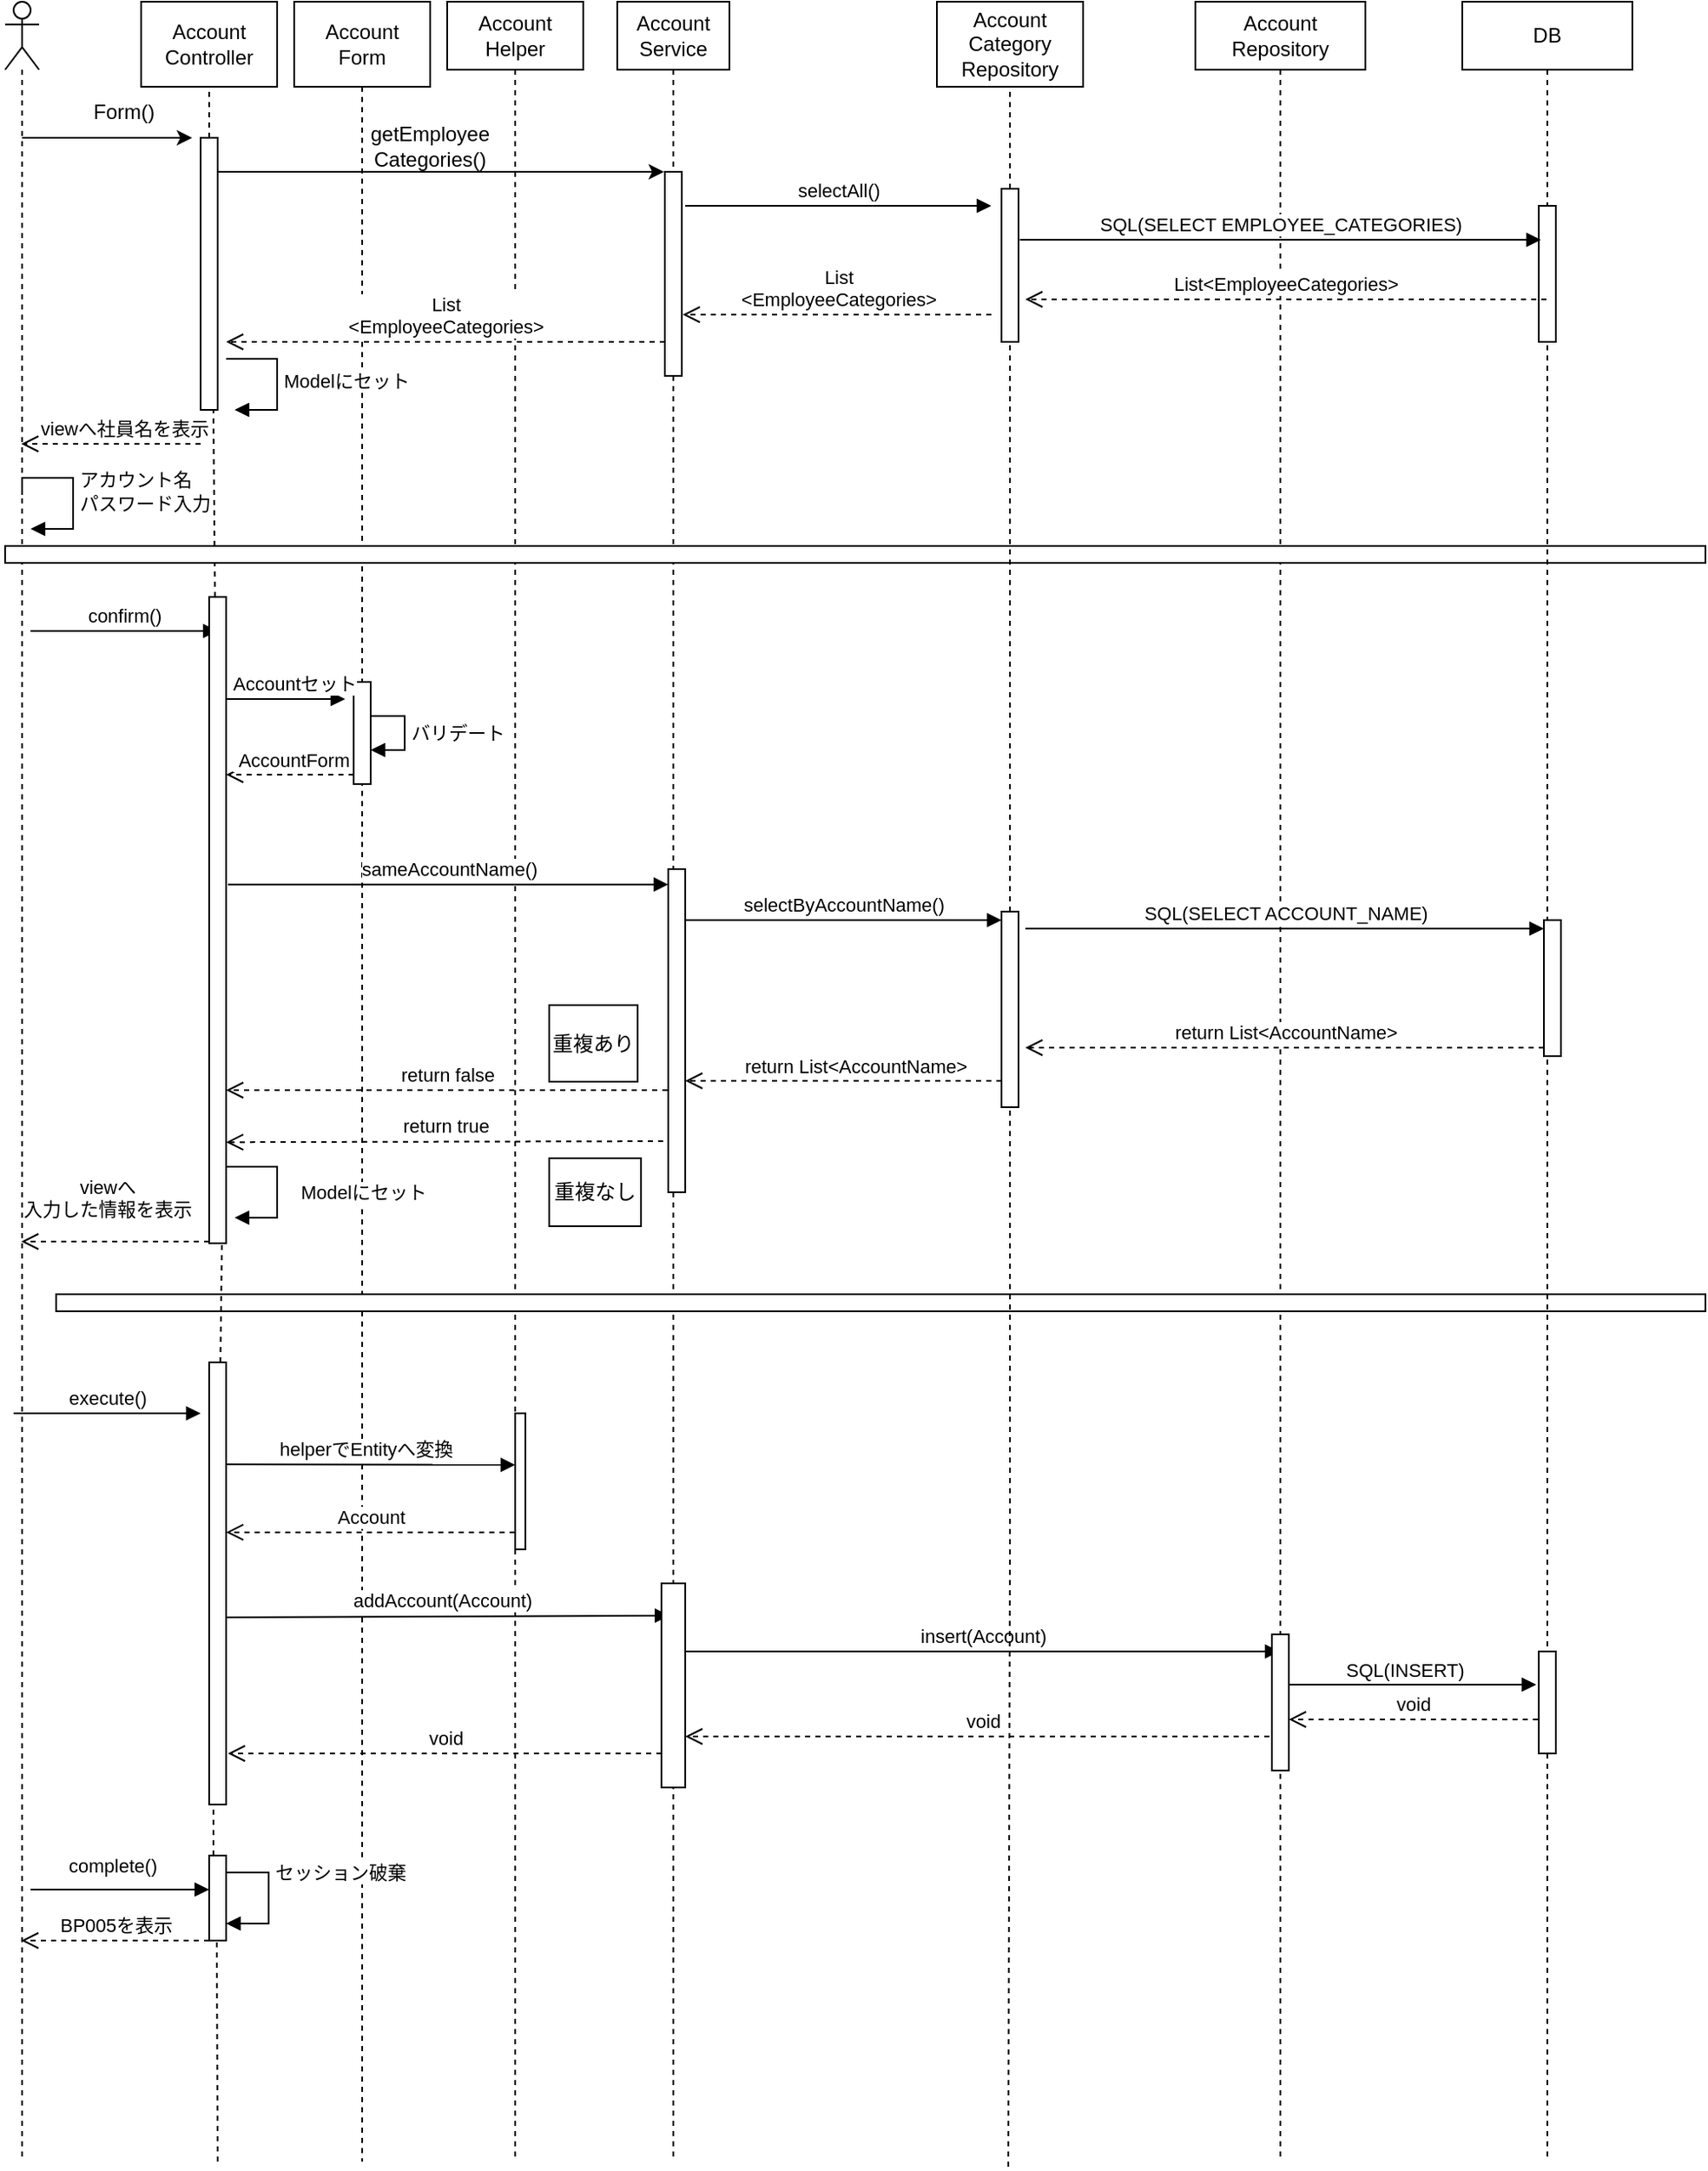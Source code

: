 <mxfile version="28.0.7">
  <diagram id="8Y_KLipHC2Sg12ouKVlJ" name="UC009 シーケンス図">
    <mxGraphModel dx="2072" dy="451" grid="1" gridSize="10" guides="1" tooltips="1" connect="1" arrows="1" fold="1" page="1" pageScale="1" pageWidth="827" pageHeight="1169" math="0" shadow="0">
      <root>
        <mxCell id="0" />
        <mxCell id="1" parent="0" />
        <mxCell id="s8Jeu8fIViUJOuyywlp3-1" value="Account&lt;br&gt;&lt;div&gt;Controller&lt;/div&gt;" style="rounded=0;whiteSpace=wrap;html=1;" parent="1" vertex="1">
          <mxGeometry x="50" y="50" width="80" height="50" as="geometry" />
        </mxCell>
        <mxCell id="s8Jeu8fIViUJOuyywlp3-4" value="Account&lt;br&gt;&lt;div&gt;Category&lt;/div&gt;&lt;div&gt;Repository&lt;/div&gt;" style="rounded=0;whiteSpace=wrap;html=1;" parent="1" vertex="1">
          <mxGeometry x="518" y="50" width="86" height="50" as="geometry" />
        </mxCell>
        <mxCell id="s8Jeu8fIViUJOuyywlp3-12" value="" style="endArrow=classic;html=1;rounded=0;" parent="1" source="s8Jeu8fIViUJOuyywlp3-32" edge="1">
          <mxGeometry width="50" height="50" relative="1" as="geometry">
            <mxPoint x="-10" y="130" as="sourcePoint" />
            <mxPoint x="80" y="130" as="targetPoint" />
          </mxGeometry>
        </mxCell>
        <mxCell id="s8Jeu8fIViUJOuyywlp3-13" value="" style="rounded=0;whiteSpace=wrap;html=1;" parent="1" vertex="1">
          <mxGeometry x="85" y="130" width="10" height="160" as="geometry" />
        </mxCell>
        <mxCell id="s8Jeu8fIViUJOuyywlp3-15" value="" style="endArrow=none;dashed=1;html=1;rounded=0;exitX=0.5;exitY=0;exitDx=0;exitDy=0;" parent="1" source="s8Jeu8fIViUJOuyywlp3-13" edge="1">
          <mxGeometry width="50" height="50" relative="1" as="geometry">
            <mxPoint x="90" y="210" as="sourcePoint" />
            <mxPoint x="90" y="100" as="targetPoint" />
          </mxGeometry>
        </mxCell>
        <mxCell id="s8Jeu8fIViUJOuyywlp3-16" value="" style="endArrow=none;dashed=1;html=1;rounded=0;entryX=0.75;entryY=1;entryDx=0;entryDy=0;" parent="1" source="s8Jeu8fIViUJOuyywlp3-80" target="s8Jeu8fIViUJOuyywlp3-13" edge="1">
          <mxGeometry width="50" height="50" relative="1" as="geometry">
            <mxPoint x="93" y="960" as="sourcePoint" />
            <mxPoint x="130" y="240" as="targetPoint" />
          </mxGeometry>
        </mxCell>
        <mxCell id="s8Jeu8fIViUJOuyywlp3-18" value="Form()" style="text;html=1;align=center;verticalAlign=middle;whiteSpace=wrap;rounded=0;" parent="1" vertex="1">
          <mxGeometry x="10" y="100" width="60" height="30" as="geometry" />
        </mxCell>
        <mxCell id="s8Jeu8fIViUJOuyywlp3-19" value="" style="endArrow=classic;html=1;rounded=0;" parent="1" edge="1">
          <mxGeometry width="50" height="50" relative="1" as="geometry">
            <mxPoint x="95" y="150" as="sourcePoint" />
            <mxPoint x="357.5" y="150" as="targetPoint" />
          </mxGeometry>
        </mxCell>
        <mxCell id="s8Jeu8fIViUJOuyywlp3-23" value="getEmployee&lt;div&gt;Categories()&lt;/div&gt;" style="text;html=1;align=center;verticalAlign=middle;whiteSpace=wrap;rounded=0;" parent="1" vertex="1">
          <mxGeometry x="190" y="120" width="60" height="30" as="geometry" />
        </mxCell>
        <mxCell id="s8Jeu8fIViUJOuyywlp3-24" value="" style="endArrow=none;dashed=1;html=1;rounded=0;entryX=0.5;entryY=1;entryDx=0;entryDy=0;" parent="1" source="s8Jeu8fIViUJOuyywlp3-72" target="s8Jeu8fIViUJOuyywlp3-4" edge="1">
          <mxGeometry width="50" height="50" relative="1" as="geometry">
            <mxPoint x="460" y="960" as="sourcePoint" />
            <mxPoint x="460" y="100" as="targetPoint" />
          </mxGeometry>
        </mxCell>
        <mxCell id="s8Jeu8fIViUJOuyywlp3-31" value="selectAll()" style="html=1;verticalAlign=bottom;endArrow=block;curved=0;rounded=0;" parent="1" edge="1">
          <mxGeometry width="80" relative="1" as="geometry">
            <mxPoint x="370" y="170" as="sourcePoint" />
            <mxPoint x="550" y="170" as="targetPoint" />
          </mxGeometry>
        </mxCell>
        <mxCell id="s8Jeu8fIViUJOuyywlp3-32" value="" style="shape=umlLifeline;perimeter=lifelinePerimeter;whiteSpace=wrap;html=1;container=1;dropTarget=0;collapsible=0;recursiveResize=0;outlineConnect=0;portConstraint=eastwest;newEdgeStyle={&quot;curved&quot;:0,&quot;rounded&quot;:0};participant=umlActor;" parent="1" vertex="1">
          <mxGeometry x="-30" y="50" width="20" height="1270" as="geometry" />
        </mxCell>
        <mxCell id="s8Jeu8fIViUJOuyywlp3-33" value="Account&lt;br&gt;&lt;div&gt;Form&lt;/div&gt;" style="shape=umlLifeline;perimeter=lifelinePerimeter;whiteSpace=wrap;html=1;container=1;dropTarget=0;collapsible=0;recursiveResize=0;outlineConnect=0;portConstraint=eastwest;newEdgeStyle={&quot;curved&quot;:0,&quot;rounded&quot;:0};size=50;" parent="1" vertex="1">
          <mxGeometry x="140" y="50" width="80" height="1270" as="geometry" />
        </mxCell>
        <mxCell id="s8Jeu8fIViUJOuyywlp3-83" value="" style="html=1;points=[[0,0,0,0,5],[0,1,0,0,-5],[1,0,0,0,5],[1,1,0,0,-5]];perimeter=orthogonalPerimeter;outlineConnect=0;targetShapes=umlLifeline;portConstraint=eastwest;newEdgeStyle={&quot;curved&quot;:0,&quot;rounded&quot;:0};" parent="s8Jeu8fIViUJOuyywlp3-33" vertex="1">
          <mxGeometry x="35" y="400" width="10" height="60" as="geometry" />
        </mxCell>
        <mxCell id="s8Jeu8fIViUJOuyywlp3-84" value="バリデート" style="html=1;align=left;spacingLeft=2;endArrow=block;rounded=0;edgeStyle=orthogonalEdgeStyle;curved=0;rounded=0;" parent="s8Jeu8fIViUJOuyywlp3-33" source="s8Jeu8fIViUJOuyywlp3-83" target="s8Jeu8fIViUJOuyywlp3-83" edge="1">
          <mxGeometry relative="1" as="geometry">
            <mxPoint x="35" y="380" as="sourcePoint" />
            <Array as="points" />
          </mxGeometry>
        </mxCell>
        <mxCell id="s8Jeu8fIViUJOuyywlp3-34" value="Account&lt;div&gt;Helper&lt;/div&gt;" style="shape=umlLifeline;perimeter=lifelinePerimeter;whiteSpace=wrap;html=1;container=1;dropTarget=0;collapsible=0;recursiveResize=0;outlineConnect=0;portConstraint=eastwest;newEdgeStyle={&quot;curved&quot;:0,&quot;rounded&quot;:0};" parent="1" vertex="1">
          <mxGeometry x="230" y="50" width="80" height="1270" as="geometry" />
        </mxCell>
        <mxCell id="s8Jeu8fIViUJOuyywlp3-35" value="Account&lt;br&gt;&lt;div&gt;Service&lt;/div&gt;" style="shape=umlLifeline;perimeter=lifelinePerimeter;whiteSpace=wrap;html=1;container=1;dropTarget=0;collapsible=0;recursiveResize=0;outlineConnect=0;portConstraint=eastwest;newEdgeStyle={&quot;curved&quot;:0,&quot;rounded&quot;:0};" parent="1" vertex="1">
          <mxGeometry x="330" y="50" width="66" height="1270" as="geometry" />
        </mxCell>
        <mxCell id="s8Jeu8fIViUJOuyywlp3-37" value="" style="html=1;points=[[0,0,0,0,5],[0,1,0,0,-5],[1,0,0,0,5],[1,1,0,0,-5]];perimeter=orthogonalPerimeter;outlineConnect=0;targetShapes=umlLifeline;portConstraint=eastwest;newEdgeStyle={&quot;curved&quot;:0,&quot;rounded&quot;:0};" parent="s8Jeu8fIViUJOuyywlp3-35" vertex="1">
          <mxGeometry x="28" y="100" width="10" height="120" as="geometry" />
        </mxCell>
        <mxCell id="ohODwQGD-HHK7KQ1DOJq-2" value="" style="html=1;points=[[0,0,0,0,5],[0,1,0,0,-5],[1,0,0,0,5],[1,1,0,0,-5]];perimeter=orthogonalPerimeter;outlineConnect=0;targetShapes=umlLifeline;portConstraint=eastwest;newEdgeStyle={&quot;curved&quot;:0,&quot;rounded&quot;:0};" parent="s8Jeu8fIViUJOuyywlp3-35" vertex="1">
          <mxGeometry x="30" y="510" width="10" height="190" as="geometry" />
        </mxCell>
        <mxCell id="s8Jeu8fIViUJOuyywlp3-36" value="Account&lt;br&gt;&lt;div&gt;Repository&lt;/div&gt;" style="shape=umlLifeline;perimeter=lifelinePerimeter;whiteSpace=wrap;html=1;container=1;dropTarget=0;collapsible=0;recursiveResize=0;outlineConnect=0;portConstraint=eastwest;newEdgeStyle={&quot;curved&quot;:0,&quot;rounded&quot;:0};" parent="1" vertex="1">
          <mxGeometry x="670" y="50" width="100" height="1270" as="geometry" />
        </mxCell>
        <mxCell id="s8Jeu8fIViUJOuyywlp3-39" value="confirm()" style="html=1;verticalAlign=bottom;endArrow=block;curved=0;rounded=0;" parent="1" edge="1">
          <mxGeometry relative="1" as="geometry">
            <mxPoint x="-15" y="420" as="sourcePoint" />
            <mxPoint x="95" y="420" as="targetPoint" />
          </mxGeometry>
        </mxCell>
        <mxCell id="s8Jeu8fIViUJOuyywlp3-43" value="Accountセット" style="html=1;verticalAlign=bottom;endArrow=block;curved=0;rounded=0;entryX=0;entryY=0;entryDx=0;entryDy=5;" parent="1" edge="1">
          <mxGeometry x="0.2" relative="1" as="geometry">
            <mxPoint x="95" y="460" as="sourcePoint" />
            <mxPoint x="170" y="460" as="targetPoint" />
            <mxPoint as="offset" />
          </mxGeometry>
        </mxCell>
        <mxCell id="s8Jeu8fIViUJOuyywlp3-49" value="Account" style="html=1;verticalAlign=bottom;endArrow=open;dashed=1;endSize=8;curved=0;rounded=0;entryX=1;entryY=0.346;entryDx=0;entryDy=0;entryPerimeter=0;" parent="1" edge="1">
          <mxGeometry x="0.003" relative="1" as="geometry">
            <mxPoint x="100" y="949.96" as="targetPoint" />
            <mxPoint x="269.75" y="950" as="sourcePoint" />
            <mxPoint as="offset" />
          </mxGeometry>
        </mxCell>
        <mxCell id="s8Jeu8fIViUJOuyywlp3-51" value="addAccount(Account)" style="html=1;verticalAlign=bottom;endArrow=block;curved=0;rounded=0;entryX=0.333;entryY=0.158;entryDx=0;entryDy=0;entryPerimeter=0;" parent="1" target="s8Jeu8fIViUJOuyywlp3-89" edge="1">
          <mxGeometry x="-0.002" width="80" relative="1" as="geometry">
            <mxPoint x="95" y="1000" as="sourcePoint" />
            <mxPoint x="350" y="1000" as="targetPoint" />
            <mxPoint as="offset" />
          </mxGeometry>
        </mxCell>
        <mxCell id="s8Jeu8fIViUJOuyywlp3-52" value="insert(Account)" style="html=1;verticalAlign=bottom;endArrow=block;curved=0;rounded=0;" parent="1" target="s8Jeu8fIViUJOuyywlp3-36" edge="1">
          <mxGeometry width="80" relative="1" as="geometry">
            <mxPoint x="370" y="1020" as="sourcePoint" />
            <mxPoint x="679.5" y="1020" as="targetPoint" />
          </mxGeometry>
        </mxCell>
        <mxCell id="s8Jeu8fIViUJOuyywlp3-54" value="complete()" style="html=1;verticalAlign=bottom;endArrow=block;curved=0;rounded=0;" parent="1" edge="1">
          <mxGeometry x="-0.091" y="5" relative="1" as="geometry">
            <mxPoint x="-15" y="1160" as="sourcePoint" />
            <mxPoint x="90" y="1160" as="targetPoint" />
            <mxPoint as="offset" />
          </mxGeometry>
        </mxCell>
        <mxCell id="s8Jeu8fIViUJOuyywlp3-56" value="List&lt;div&gt;&amp;lt;EmployeeCategories&amp;gt;&lt;/div&gt;" style="html=1;verticalAlign=bottom;endArrow=open;dashed=1;endSize=8;curved=0;rounded=0;" parent="1" edge="1">
          <mxGeometry x="-0.011" relative="1" as="geometry">
            <mxPoint x="550" y="234" as="sourcePoint" />
            <mxPoint x="368.5" y="234" as="targetPoint" />
            <mxPoint as="offset" />
          </mxGeometry>
        </mxCell>
        <mxCell id="s8Jeu8fIViUJOuyywlp3-57" value="List&lt;div&gt;&amp;lt;EmployeeCategories&amp;gt;&lt;/div&gt;" style="html=1;verticalAlign=bottom;endArrow=open;dashed=1;endSize=8;curved=0;rounded=0;" parent="1" source="s8Jeu8fIViUJOuyywlp3-37" edge="1">
          <mxGeometry relative="1" as="geometry">
            <mxPoint x="350" y="220" as="sourcePoint" />
            <mxPoint x="100" y="250" as="targetPoint" />
          </mxGeometry>
        </mxCell>
        <mxCell id="s8Jeu8fIViUJOuyywlp3-44" value="&amp;nbsp;AccountForm" style="html=1;verticalAlign=bottom;endArrow=open;dashed=1;endSize=8;curved=0;rounded=0;exitX=0;exitY=1;exitDx=0;exitDy=-5;" parent="1" edge="1">
          <mxGeometry relative="1" as="geometry">
            <mxPoint x="100" y="504.5" as="targetPoint" />
            <mxPoint x="175" y="504.5" as="sourcePoint" />
          </mxGeometry>
        </mxCell>
        <mxCell id="s8Jeu8fIViUJOuyywlp3-60" value="void" style="html=1;verticalAlign=bottom;endArrow=open;dashed=1;endSize=8;curved=0;rounded=0;" parent="1" source="s8Jeu8fIViUJOuyywlp3-36" edge="1">
          <mxGeometry relative="1" as="geometry">
            <mxPoint x="671.5" y="1070" as="sourcePoint" />
            <mxPoint x="370" y="1070" as="targetPoint" />
          </mxGeometry>
        </mxCell>
        <mxCell id="s8Jeu8fIViUJOuyywlp3-61" value="void" style="html=1;verticalAlign=bottom;endArrow=open;dashed=1;endSize=8;curved=0;rounded=0;" parent="1" edge="1">
          <mxGeometry relative="1" as="geometry">
            <mxPoint x="356" y="1080" as="sourcePoint" />
            <mxPoint x="101" y="1080" as="targetPoint" />
          </mxGeometry>
        </mxCell>
        <mxCell id="s8Jeu8fIViUJOuyywlp3-48" value="helperでEntityへ変換" style="html=1;verticalAlign=bottom;endArrow=block;curved=0;rounded=0;entryX=0;entryY=0.379;entryDx=0;entryDy=0;entryPerimeter=0;" parent="1" target="s8Jeu8fIViUJOuyywlp3-88" edge="1">
          <mxGeometry relative="1" as="geometry">
            <mxPoint x="95" y="910" as="sourcePoint" />
            <mxPoint x="260" y="910" as="targetPoint" />
          </mxGeometry>
        </mxCell>
        <mxCell id="s8Jeu8fIViUJOuyywlp3-62" value="viewへ社員名を表示" style="html=1;verticalAlign=bottom;endArrow=open;dashed=1;endSize=8;curved=0;rounded=0;" parent="1" edge="1">
          <mxGeometry x="-0.147" relative="1" as="geometry">
            <mxPoint x="85" y="310" as="sourcePoint" />
            <mxPoint x="-20.5" y="310" as="targetPoint" />
            <mxPoint as="offset" />
            <Array as="points" />
          </mxGeometry>
        </mxCell>
        <mxCell id="s8Jeu8fIViUJOuyywlp3-63" value="viewへ&lt;div&gt;入力した情報を表示&lt;/div&gt;" style="html=1;verticalAlign=bottom;endArrow=open;dashed=1;endSize=8;curved=0;rounded=0;" parent="1" edge="1">
          <mxGeometry x="0.086" y="-10" relative="1" as="geometry">
            <mxPoint x="90" y="779" as="sourcePoint" />
            <mxPoint x="-20.5" y="779" as="targetPoint" />
            <Array as="points">
              <mxPoint x="50" y="779" />
              <mxPoint x="40" y="779" />
            </Array>
            <mxPoint as="offset" />
          </mxGeometry>
        </mxCell>
        <mxCell id="s8Jeu8fIViUJOuyywlp3-64" value="BP005を表示" style="html=1;verticalAlign=bottom;endArrow=open;dashed=1;endSize=8;curved=0;rounded=0;" parent="1" edge="1">
          <mxGeometry relative="1" as="geometry">
            <mxPoint x="90" y="1190" as="sourcePoint" />
            <mxPoint x="-20.5" y="1190" as="targetPoint" />
            <mxPoint as="offset" />
          </mxGeometry>
        </mxCell>
        <mxCell id="s8Jeu8fIViUJOuyywlp3-65" value="" style="rounded=0;whiteSpace=wrap;html=1;" parent="1" vertex="1">
          <mxGeometry x="-30" y="370" width="1000" height="10" as="geometry" />
        </mxCell>
        <mxCell id="s8Jeu8fIViUJOuyywlp3-66" value="" style="rounded=0;whiteSpace=wrap;html=1;" parent="1" vertex="1">
          <mxGeometry y="810" width="970" height="10" as="geometry" />
        </mxCell>
        <mxCell id="s8Jeu8fIViUJOuyywlp3-67" value="execute()" style="html=1;verticalAlign=bottom;endArrow=block;curved=0;rounded=0;" parent="1" edge="1">
          <mxGeometry width="80" relative="1" as="geometry">
            <mxPoint x="-25" y="880" as="sourcePoint" />
            <mxPoint x="85" y="880" as="targetPoint" />
          </mxGeometry>
        </mxCell>
        <mxCell id="s8Jeu8fIViUJOuyywlp3-68" value="DB" style="shape=umlLifeline;perimeter=lifelinePerimeter;whiteSpace=wrap;html=1;container=1;dropTarget=0;collapsible=0;recursiveResize=0;outlineConnect=0;portConstraint=eastwest;newEdgeStyle={&quot;curved&quot;:0,&quot;rounded&quot;:0};" parent="1" vertex="1">
          <mxGeometry x="827" y="50" width="100" height="1270" as="geometry" />
        </mxCell>
        <mxCell id="s8Jeu8fIViUJOuyywlp3-69" value="" style="html=1;points=[[0,0,0,0,5],[0,1,0,0,-5],[1,0,0,0,5],[1,1,0,0,-5]];perimeter=orthogonalPerimeter;outlineConnect=0;targetShapes=umlLifeline;portConstraint=eastwest;newEdgeStyle={&quot;curved&quot;:0,&quot;rounded&quot;:0};" parent="s8Jeu8fIViUJOuyywlp3-68" vertex="1">
          <mxGeometry x="45" y="120" width="10" height="80" as="geometry" />
        </mxCell>
        <mxCell id="s8Jeu8fIViUJOuyywlp3-98" value="" style="html=1;points=[[0,0,0,0,5],[0,1,0,0,-5],[1,0,0,0,5],[1,1,0,0,-5]];perimeter=orthogonalPerimeter;outlineConnect=0;targetShapes=umlLifeline;portConstraint=eastwest;newEdgeStyle={&quot;curved&quot;:0,&quot;rounded&quot;:0};" parent="s8Jeu8fIViUJOuyywlp3-68" vertex="1">
          <mxGeometry x="45" y="970" width="10" height="60" as="geometry" />
        </mxCell>
        <mxCell id="__CR3NvaxdOB2-iodrJ0-1" value="" style="html=1;points=[[0,0,0,0,5],[0,1,0,0,-5],[1,0,0,0,5],[1,1,0,0,-5]];perimeter=orthogonalPerimeter;outlineConnect=0;targetShapes=umlLifeline;portConstraint=eastwest;newEdgeStyle={&quot;curved&quot;:0,&quot;rounded&quot;:0};" parent="s8Jeu8fIViUJOuyywlp3-68" vertex="1">
          <mxGeometry x="48" y="540" width="10" height="80" as="geometry" />
        </mxCell>
        <mxCell id="__CR3NvaxdOB2-iodrJ0-2" value="SQL(SELECT ACCOUNT_NAME)" style="html=1;verticalAlign=bottom;endArrow=block;curved=0;rounded=0;entryX=0;entryY=0;entryDx=0;entryDy=5;" parent="s8Jeu8fIViUJOuyywlp3-68" target="__CR3NvaxdOB2-iodrJ0-1" edge="1">
          <mxGeometry relative="1" as="geometry">
            <mxPoint x="-257" y="545" as="sourcePoint" />
            <Array as="points">
              <mxPoint x="-187" y="545" />
            </Array>
          </mxGeometry>
        </mxCell>
        <mxCell id="s8Jeu8fIViUJOuyywlp3-73" value="" style="endArrow=none;dashed=1;html=1;rounded=0;" parent="1" target="s8Jeu8fIViUJOuyywlp3-72" edge="1">
          <mxGeometry width="50" height="50" relative="1" as="geometry">
            <mxPoint x="560" y="1323" as="sourcePoint" />
            <mxPoint x="460" y="100" as="targetPoint" />
            <Array as="points">
              <mxPoint x="561" y="950" />
            </Array>
          </mxGeometry>
        </mxCell>
        <mxCell id="s8Jeu8fIViUJOuyywlp3-72" value="" style="rounded=0;whiteSpace=wrap;html=1;" parent="1" vertex="1">
          <mxGeometry x="556" y="160" width="10" height="90" as="geometry" />
        </mxCell>
        <mxCell id="s8Jeu8fIViUJOuyywlp3-71" value="List&amp;lt;EmployeeCategories&amp;gt;" style="html=1;verticalAlign=bottom;endArrow=open;dashed=1;endSize=8;curved=0;rounded=0;" parent="1" source="s8Jeu8fIViUJOuyywlp3-68" edge="1">
          <mxGeometry relative="1" as="geometry">
            <mxPoint x="570" y="225" as="targetPoint" />
          </mxGeometry>
        </mxCell>
        <mxCell id="s8Jeu8fIViUJOuyywlp3-77" value="Modelにセット" style="html=1;align=left;spacingLeft=2;endArrow=block;rounded=0;edgeStyle=orthogonalEdgeStyle;curved=0;rounded=0;" parent="1" edge="1">
          <mxGeometry relative="1" as="geometry">
            <mxPoint x="100" y="260" as="sourcePoint" />
            <Array as="points">
              <mxPoint x="130" y="290" />
            </Array>
            <mxPoint x="105" y="290" as="targetPoint" />
          </mxGeometry>
        </mxCell>
        <mxCell id="s8Jeu8fIViUJOuyywlp3-81" value="" style="endArrow=none;dashed=1;html=1;rounded=0;entryX=0.75;entryY=1;entryDx=0;entryDy=0;" parent="1" source="s8Jeu8fIViUJOuyywlp3-86" target="s8Jeu8fIViUJOuyywlp3-80" edge="1">
          <mxGeometry width="50" height="50" relative="1" as="geometry">
            <mxPoint x="93" y="960" as="sourcePoint" />
            <mxPoint x="93" y="290" as="targetPoint" />
          </mxGeometry>
        </mxCell>
        <mxCell id="s8Jeu8fIViUJOuyywlp3-80" value="" style="rounded=0;whiteSpace=wrap;html=1;" parent="1" vertex="1">
          <mxGeometry x="90" y="400" width="10" height="380" as="geometry" />
        </mxCell>
        <mxCell id="s8Jeu8fIViUJOuyywlp3-86" value="" style="rounded=0;whiteSpace=wrap;html=1;" parent="1" vertex="1">
          <mxGeometry x="90" y="850" width="10" height="260" as="geometry" />
        </mxCell>
        <mxCell id="s8Jeu8fIViUJOuyywlp3-88" value="" style="rounded=0;whiteSpace=wrap;html=1;" parent="1" vertex="1">
          <mxGeometry x="270" y="880" width="6" height="80" as="geometry" />
        </mxCell>
        <mxCell id="s8Jeu8fIViUJOuyywlp3-89" value="" style="rounded=0;whiteSpace=wrap;html=1;" parent="1" vertex="1">
          <mxGeometry x="356" y="980" width="14" height="120" as="geometry" />
        </mxCell>
        <mxCell id="s8Jeu8fIViUJOuyywlp3-92" value="" style="endArrow=none;dashed=1;html=1;rounded=0;entryX=0.75;entryY=1;entryDx=0;entryDy=0;" parent="1" edge="1">
          <mxGeometry width="50" height="50" relative="1" as="geometry">
            <mxPoint x="98" y="1210" as="sourcePoint" />
            <mxPoint x="97.5" y="1210" as="targetPoint" />
          </mxGeometry>
        </mxCell>
        <mxCell id="s8Jeu8fIViUJOuyywlp3-95" value="" style="html=1;points=[[0,0,0,0,5],[0,1,0,0,-5],[1,0,0,0,5],[1,1,0,0,-5]];perimeter=orthogonalPerimeter;outlineConnect=0;targetShapes=umlLifeline;portConstraint=eastwest;newEdgeStyle={&quot;curved&quot;:0,&quot;rounded&quot;:0};" parent="1" vertex="1">
          <mxGeometry x="90" y="1140" width="10" height="50" as="geometry" />
        </mxCell>
        <mxCell id="s8Jeu8fIViUJOuyywlp3-96" value="セッション破棄" style="html=1;align=left;spacingLeft=2;endArrow=block;rounded=0;edgeStyle=orthogonalEdgeStyle;curved=0;rounded=0;" parent="1" edge="1">
          <mxGeometry relative="1" as="geometry">
            <mxPoint x="100" y="1180" as="sourcePoint" />
            <Array as="points">
              <mxPoint x="100" y="1150" />
              <mxPoint x="125" y="1150" />
              <mxPoint x="125" y="1180" />
            </Array>
            <mxPoint x="100" y="1180" as="targetPoint" />
          </mxGeometry>
        </mxCell>
        <mxCell id="s8Jeu8fIViUJOuyywlp3-100" value="void" style="html=1;verticalAlign=bottom;endArrow=open;dashed=1;endSize=8;curved=0;rounded=0;" parent="1" edge="1">
          <mxGeometry relative="1" as="geometry">
            <mxPoint x="725" y="1060" as="targetPoint" />
            <mxPoint x="871.5" y="1060" as="sourcePoint" />
            <Array as="points">
              <mxPoint x="785" y="1060" />
            </Array>
          </mxGeometry>
        </mxCell>
        <mxCell id="s8Jeu8fIViUJOuyywlp3-99" value="SQL(INSERT)" style="html=1;verticalAlign=bottom;endArrow=block;curved=0;rounded=0;entryX=0;entryY=0;entryDx=0;entryDy=5;" parent="1" edge="1">
          <mxGeometry relative="1" as="geometry">
            <mxPoint x="715" y="1039.5" as="sourcePoint" />
            <mxPoint x="870.5" y="1039.5" as="targetPoint" />
          </mxGeometry>
        </mxCell>
        <mxCell id="s8Jeu8fIViUJOuyywlp3-70" value="SQL(SELECT EMPLOYEE_CATEGORIES)" style="html=1;verticalAlign=bottom;endArrow=block;curved=0;rounded=0;" parent="1" edge="1">
          <mxGeometry relative="1" as="geometry">
            <mxPoint x="566.75" y="190" as="sourcePoint" />
            <mxPoint x="873.25" y="190" as="targetPoint" />
          </mxGeometry>
        </mxCell>
        <mxCell id="ohODwQGD-HHK7KQ1DOJq-1" value="" style="endArrow=none;dashed=1;html=1;rounded=0;entryX=0.25;entryY=1;entryDx=0;entryDy=0;" parent="1" source="s8Jeu8fIViUJOuyywlp3-95" target="s8Jeu8fIViUJOuyywlp3-86" edge="1">
          <mxGeometry width="50" height="50" relative="1" as="geometry">
            <mxPoint x="120" y="1140" as="sourcePoint" />
            <mxPoint x="170" y="1090" as="targetPoint" />
          </mxGeometry>
        </mxCell>
        <mxCell id="FzJ_NfWv-Ki3ExYaJ5tW-1" value="" style="html=1;points=[[0,0,0,0,5],[0,1,0,0,-5],[1,0,0,0,5],[1,1,0,0,-5]];perimeter=orthogonalPerimeter;outlineConnect=0;targetShapes=umlLifeline;portConstraint=eastwest;newEdgeStyle={&quot;curved&quot;:0,&quot;rounded&quot;:0};" parent="1" vertex="1">
          <mxGeometry x="556" y="585" width="10" height="115" as="geometry" />
        </mxCell>
        <mxCell id="FzJ_NfWv-Ki3ExYaJ5tW-2" value="selectByAccountName&lt;span style=&quot;background-color: light-dark(#ffffff, var(--ge-dark-color, #121212)); color: light-dark(rgb(0, 0, 0), rgb(255, 255, 255));&quot;&gt;()&lt;/span&gt;" style="html=1;verticalAlign=bottom;endArrow=block;curved=0;rounded=0;entryX=0;entryY=0;entryDx=0;entryDy=5;" parent="1" source="ohODwQGD-HHK7KQ1DOJq-2" target="FzJ_NfWv-Ki3ExYaJ5tW-1" edge="1">
          <mxGeometry relative="1" as="geometry">
            <mxPoint x="448" y="595" as="sourcePoint" />
          </mxGeometry>
        </mxCell>
        <mxCell id="FzJ_NfWv-Ki3ExYaJ5tW-3" value="return List&amp;lt;AccountName&amp;gt;" style="html=1;verticalAlign=bottom;endArrow=open;dashed=1;endSize=8;curved=0;rounded=0;exitX=0;exitY=1;exitDx=0;exitDy=-5;" parent="1" edge="1">
          <mxGeometry x="-0.075" relative="1" as="geometry">
            <mxPoint x="370" y="684.5" as="targetPoint" />
            <mxPoint x="556" y="684.5" as="sourcePoint" />
            <mxPoint as="offset" />
          </mxGeometry>
        </mxCell>
        <mxCell id="__CR3NvaxdOB2-iodrJ0-3" value="return List&amp;lt;AccountName&amp;gt;" style="html=1;verticalAlign=bottom;endArrow=open;dashed=1;endSize=8;curved=0;rounded=0;exitX=0;exitY=1;exitDx=0;exitDy=-5;" parent="1" source="__CR3NvaxdOB2-iodrJ0-1" edge="1">
          <mxGeometry relative="1" as="geometry">
            <mxPoint x="570" y="665" as="targetPoint" />
          </mxGeometry>
        </mxCell>
        <mxCell id="ohODwQGD-HHK7KQ1DOJq-3" value="sameAccountName()" style="html=1;verticalAlign=bottom;endArrow=block;curved=0;rounded=0;exitX=1.1;exitY=0.445;exitDx=0;exitDy=0;exitPerimeter=0;" parent="1" source="s8Jeu8fIViUJOuyywlp3-80" target="ohODwQGD-HHK7KQ1DOJq-2" edge="1">
          <mxGeometry relative="1" as="geometry">
            <mxPoint x="110" y="575" as="sourcePoint" />
          </mxGeometry>
        </mxCell>
        <mxCell id="s8Jeu8fIViUJOuyywlp3-90" value="" style="rounded=0;whiteSpace=wrap;html=1;" parent="1" vertex="1">
          <mxGeometry x="715" y="1010" width="10" height="80" as="geometry" />
        </mxCell>
        <mxCell id="__CR3NvaxdOB2-iodrJ0-6" value="return false" style="html=1;verticalAlign=bottom;endArrow=open;dashed=1;endSize=8;curved=0;rounded=0;entryX=1.5;entryY=0.768;entryDx=0;entryDy=0;entryPerimeter=0;" parent="1" edge="1">
          <mxGeometry relative="1" as="geometry">
            <mxPoint x="359.5" y="690.0" as="sourcePoint" />
            <mxPoint x="100" y="690.0" as="targetPoint" />
          </mxGeometry>
        </mxCell>
        <mxCell id="__CR3NvaxdOB2-iodrJ0-7" value="return true" style="html=1;verticalAlign=bottom;endArrow=open;dashed=1;endSize=8;curved=0;rounded=0;entryX=1.3;entryY=0.87;entryDx=0;entryDy=0;entryPerimeter=0;" parent="1" edge="1">
          <mxGeometry relative="1" as="geometry">
            <mxPoint x="357" y="720" as="sourcePoint" />
            <mxPoint x="100" y="720.6" as="targetPoint" />
          </mxGeometry>
        </mxCell>
        <mxCell id="__CR3NvaxdOB2-iodrJ0-8" value="重複あり" style="rounded=0;whiteSpace=wrap;html=1;" parent="1" vertex="1">
          <mxGeometry x="290" y="640" width="52" height="45" as="geometry" />
        </mxCell>
        <mxCell id="__CR3NvaxdOB2-iodrJ0-10" value="重複なし" style="rounded=0;whiteSpace=wrap;html=1;" parent="1" vertex="1">
          <mxGeometry x="290" y="730" width="54" height="40" as="geometry" />
        </mxCell>
        <mxCell id="s8Jeu8fIViUJOuyywlp3-79" value="アカウント名&lt;div&gt;パスワード入力&lt;/div&gt;" style="html=1;align=left;spacingLeft=2;endArrow=block;rounded=0;edgeStyle=orthogonalEdgeStyle;curved=0;rounded=0;" parent="1" edge="1">
          <mxGeometry relative="1" as="geometry">
            <mxPoint x="-20" y="340" as="sourcePoint" />
            <Array as="points">
              <mxPoint x="-20" y="330" />
              <mxPoint x="10" y="330" />
              <mxPoint x="10" y="360" />
            </Array>
            <mxPoint x="-15" y="360" as="targetPoint" />
          </mxGeometry>
        </mxCell>
        <mxCell id="2C_LoJ3Lsyk89EPJyr0k-2" value="" style="endArrow=none;dashed=1;html=1;rounded=0;" edge="1" parent="1">
          <mxGeometry width="50" height="50" relative="1" as="geometry">
            <mxPoint x="95" y="1320" as="sourcePoint" />
            <mxPoint x="94.5" y="1190" as="targetPoint" />
          </mxGeometry>
        </mxCell>
        <mxCell id="G3-p8Tarrt5oqSG48KqV-1" value="Modelにセット" style="html=1;align=left;spacingLeft=2;endArrow=block;rounded=0;edgeStyle=orthogonalEdgeStyle;curved=0;rounded=0;" edge="1" parent="1">
          <mxGeometry x="0.059" y="10" relative="1" as="geometry">
            <mxPoint x="100" y="735" as="sourcePoint" />
            <Array as="points">
              <mxPoint x="130" y="765" />
            </Array>
            <mxPoint x="105" y="765" as="targetPoint" />
            <mxPoint as="offset" />
          </mxGeometry>
        </mxCell>
      </root>
    </mxGraphModel>
  </diagram>
</mxfile>
